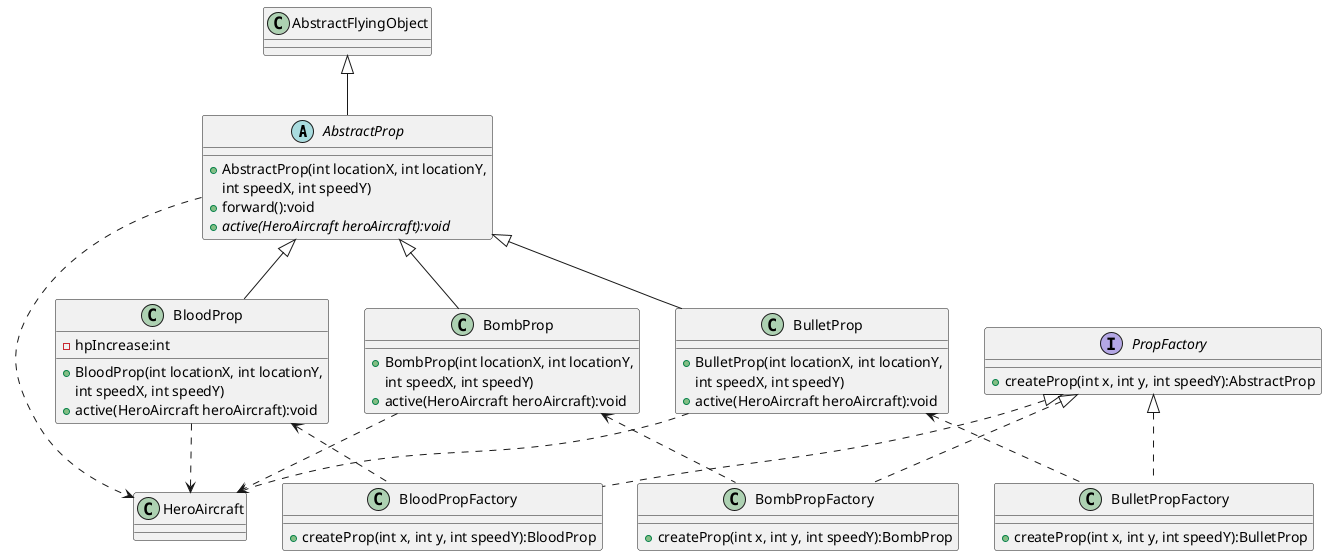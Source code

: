 @startuml PropFactory
'https://plantuml.com/class-diagram


abstract class AbstractProp
{
    + AbstractProp(int locationX, int locationY,
        int speedX, int speedY)
    + forward():void
    + {abstract} active(HeroAircraft heroAircraft):void
}
AbstractFlyingObject <|-- AbstractProp
AbstractProp ..> HeroAircraft


class BloodProp
{
    - hpIncrease:int

    + BloodProp(int locationX, int locationY,
        int speedX, int speedY)
    + active(HeroAircraft heroAircraft):void
}
AbstractProp <|-- BloodProp
BloodProp ..> HeroAircraft


class BombProp
{

    + BombProp(int locationX, int locationY,
        int speedX, int speedY)
    + active(HeroAircraft heroAircraft):void
}
AbstractProp <|-- BombProp
BombProp ..> HeroAircraft


class BulletProp
{

    + BulletProp(int locationX, int locationY,
        int speedX, int speedY)
    + active(HeroAircraft heroAircraft):void
}
AbstractProp <|-- BulletProp
BulletProp ..> HeroAircraft




interface PropFactory {
    + createProp(int x, int y, int speedY):AbstractProp
}


class BloodPropFactory {
    + createProp(int x, int y, int speedY):BloodProp
}
PropFactory <|.. BloodPropFactory
BloodProp <.. BloodPropFactory


class BombPropFactory {
    + createProp(int x, int y, int speedY):BombProp
}
PropFactory <|.. BombPropFactory
BombProp <.. BombPropFactory


class BulletPropFactory {
    + createProp(int x, int y, int speedY):BulletProp
}
PropFactory <|.. BulletPropFactory
BulletProp <.. BulletPropFactory


@enduml